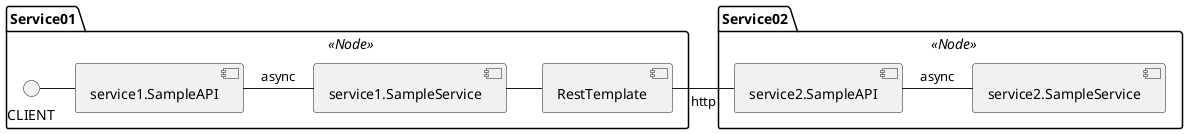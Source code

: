 @startuml

package "Service01" <<Node>> {
  CLIENT - [service1.SampleAPI]
  [service1.SampleAPI] - [service1.SampleService] : async
  [service1.SampleService] - [RestTemplate]
}

package "Service02" <<Node>> {
  [RestTemplate] - [service2.SampleAPI]: http
  [service2.SampleAPI] - [service2.SampleService]: async
}

@enduml